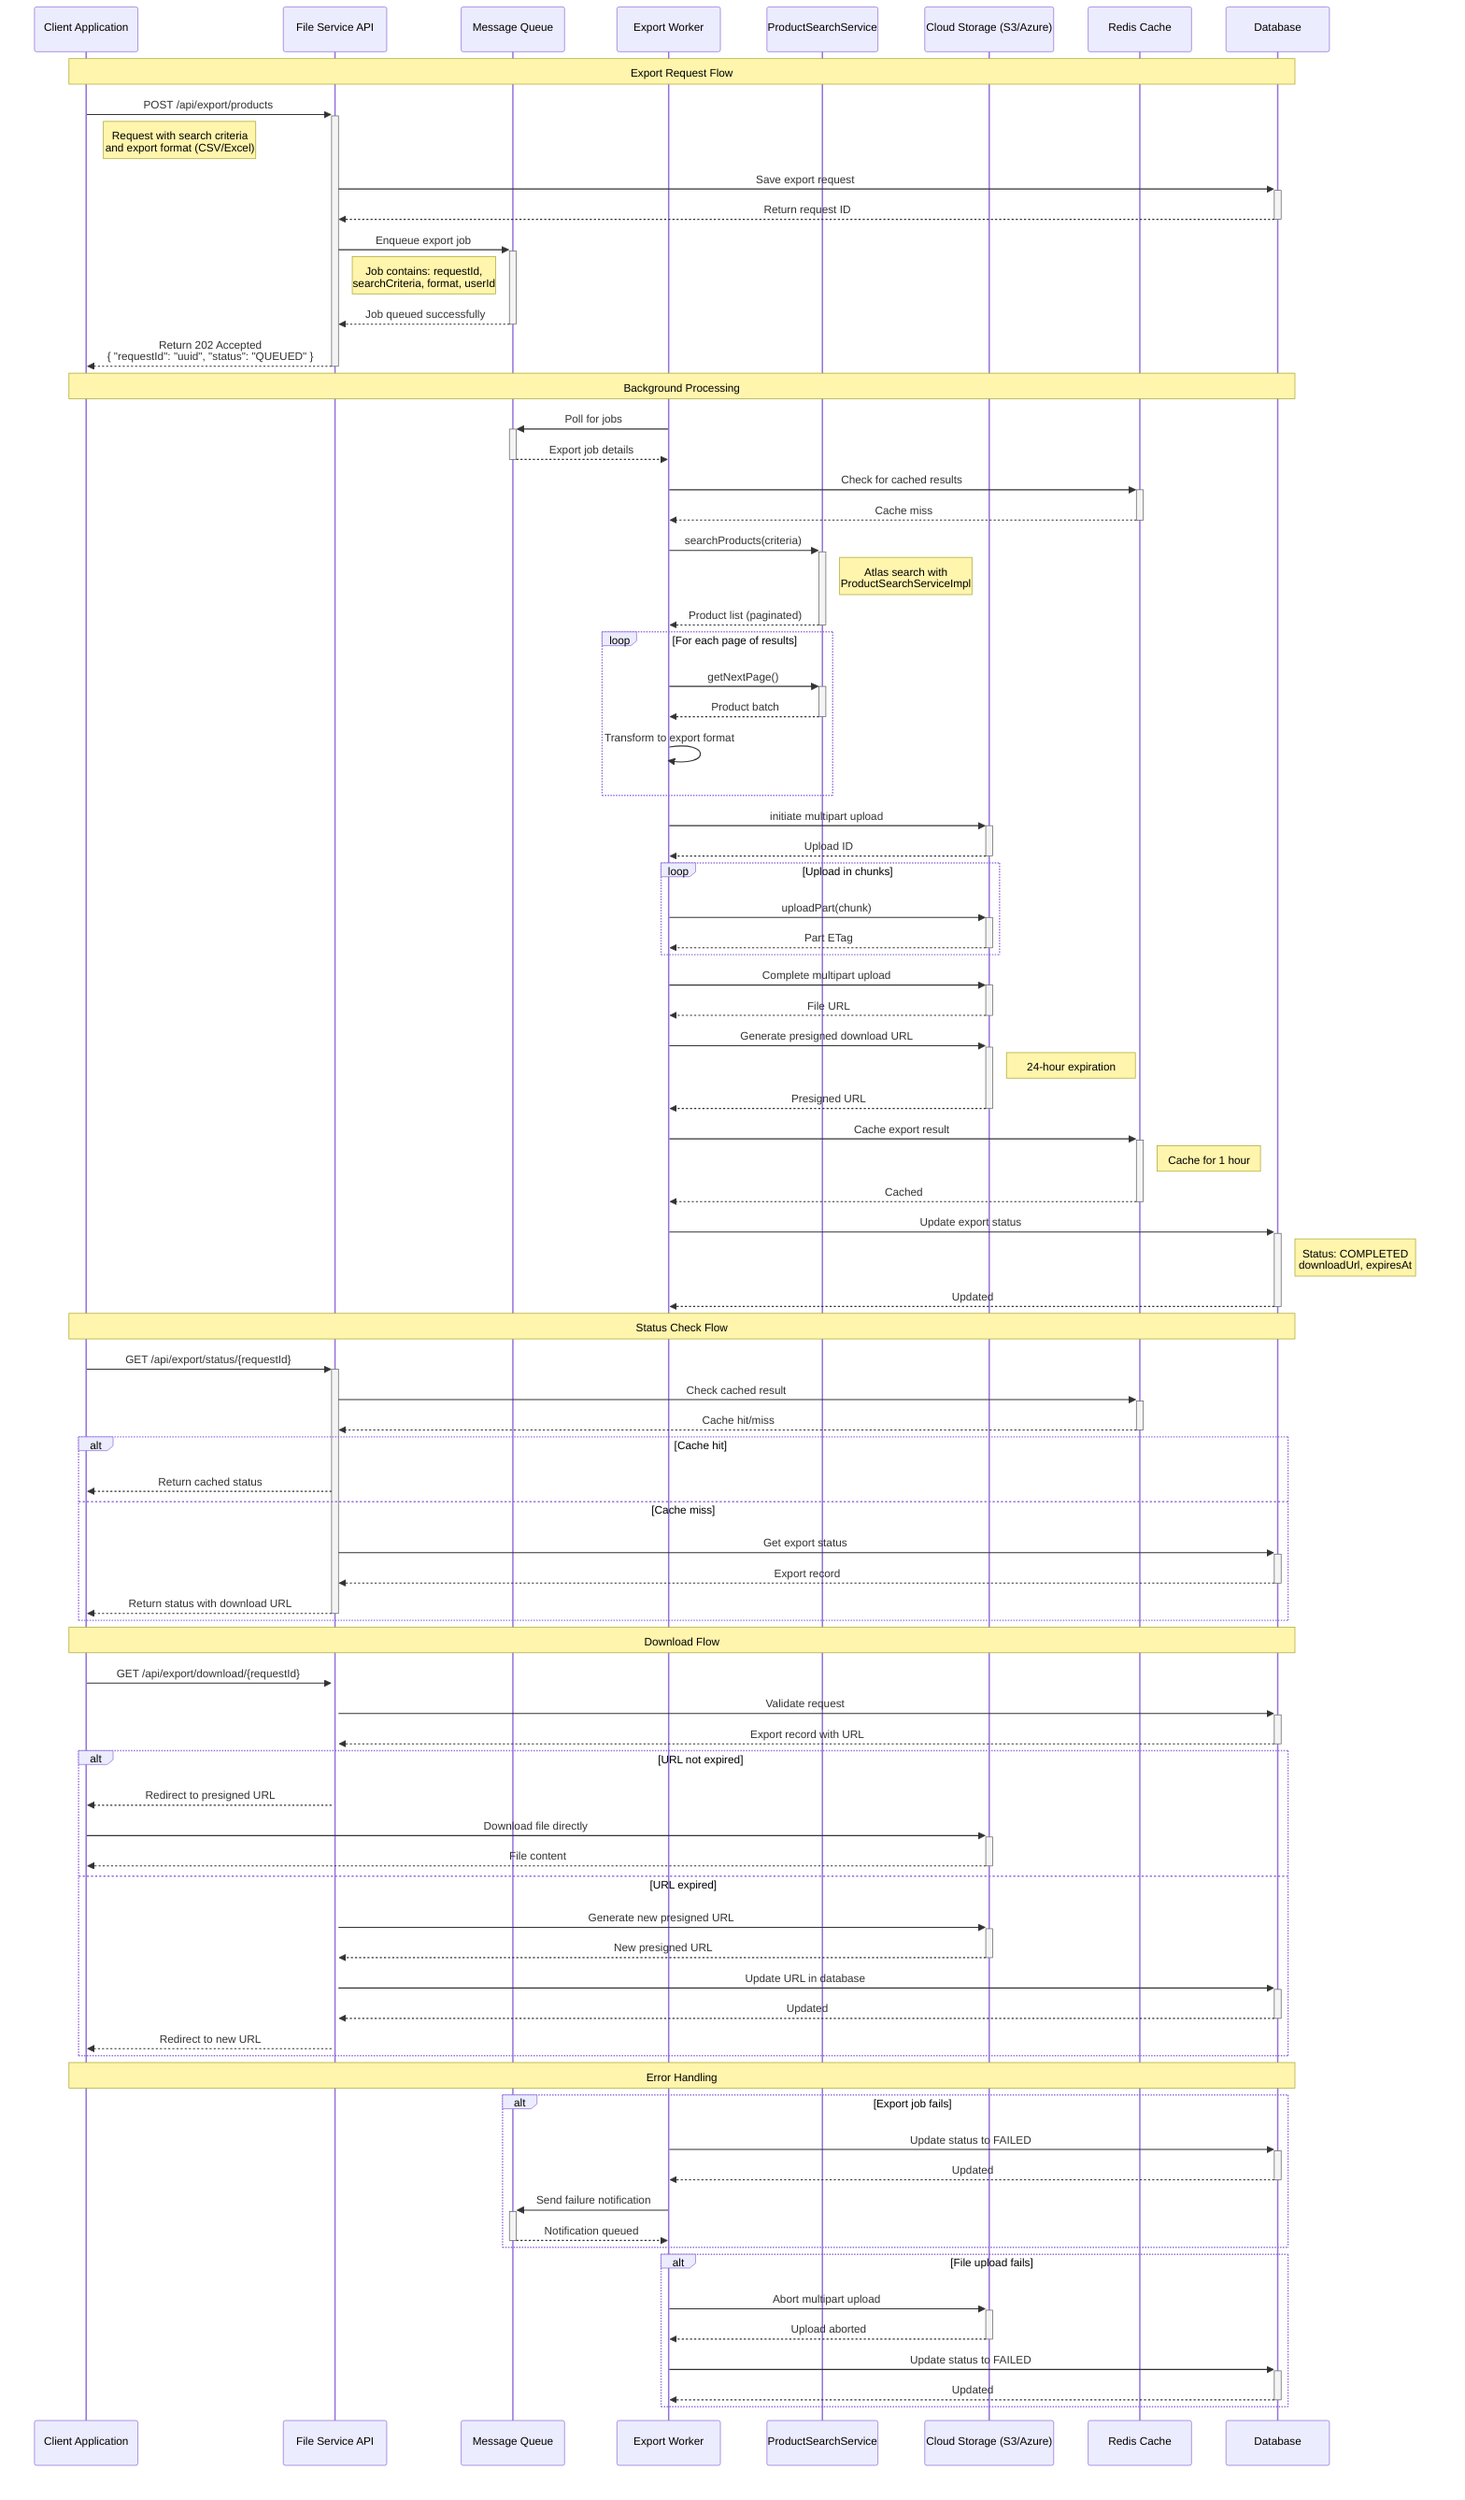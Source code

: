 sequenceDiagram
    participant Client as Client Application
    participant API as File Service API
    participant Queue as Message Queue
    participant Worker as Export Worker
    participant Search as ProductSearchService
    participant Storage as Cloud Storage (S3/Azure)
    participant Cache as Redis Cache
    participant DB as Database

    Note over Client, DB: Export Request Flow

    Client->>+API: POST /api/export/products
    Note right of Client: Request with search criteria<br/>and export format (CSV/Excel)

    API->>+DB: Save export request
    DB-->>-API: Return request ID

    API->>+Queue: Enqueue export job
    Note right of API: Job contains: requestId,<br/>searchCriteria, format, userId
    Queue-->>-API: Job queued successfully

    API-->>-Client: Return 202 Accepted<br/>{ "requestId": "uuid", "status": "QUEUED" }

    Note over Client, DB: Background Processing

    Worker->>+Queue: Poll for jobs
    Queue-->>-Worker: Export job details

    Worker->>+Cache: Check for cached results
    Cache-->>-Worker: Cache miss

    Worker->>+Search: searchProducts(criteria)
    Note right of Search: Atlas search with<br/>ProductSearchServiceImpl
    Search-->>-Worker: Product list (paginated)

    loop For each page of results
        Worker->>+Search: getNextPage()
        Search-->>-Worker: Product batch
        Worker->>Worker: Transform to export format
    end

    Worker->>+Storage: initiate multipart upload
    Storage-->>-Worker: Upload ID

    loop Upload in chunks
        Worker->>+Storage: uploadPart(chunk)
        Storage-->>-Worker: Part ETag
    end

    Worker->>+Storage: Complete multipart upload
    Storage-->>-Worker: File URL

    Worker->>+Storage: Generate presigned download URL
    Note right of Storage: 24-hour expiration
    Storage-->>-Worker: Presigned URL

    Worker->>+Cache: Cache export result
    Note right of Cache: Cache for 1 hour
    Cache-->>-Worker: Cached

    Worker->>+DB: Update export status
    Note right of DB: Status: COMPLETED<br/>downloadUrl, expiresAt
    DB-->>-Worker: Updated

    Note over Client, DB: Status Check Flow

    Client->>+API: GET /api/export/status/{requestId}
    API->>+Cache: Check cached result
    Cache-->>-API: Cache hit/miss

    alt Cache hit
        API-->>Client: Return cached status
    else Cache miss
        API->>+DB: Get export status
        DB-->>-API: Export record
        API-->>-Client: Return status with download URL
    end

    Note over Client, DB: Download Flow

    Client->>+API: GET /api/export/download/{requestId}
    API->>+DB: Validate request
    DB-->>-API: Export record with URL

    alt URL not expired
        API-->>Client: Redirect to presigned URL
        Client->>+Storage: Download file directly
        Storage-->>-Client: File content
    else URL expired
        API->>+Storage: Generate new presigned URL
        Storage-->>-API: New presigned URL
        API->>+DB: Update URL in database
        DB-->>-API: Updated
        API-->>Client: Redirect to new URL
    end

    Note over Client, DB: Error Handling

    alt Export job fails
        Worker->>+DB: Update status to FAILED
        DB-->>-Worker: Updated
        Worker->>+Queue: Send failure notification
        Queue-->>-Worker: Notification queued
    end

    alt File upload fails
        Worker->>+Storage: Abort multipart upload
        Storage-->>-Worker: Upload aborted
        Worker->>+DB: Update status to FAILED
        DB-->>-Worker: Updated
    end